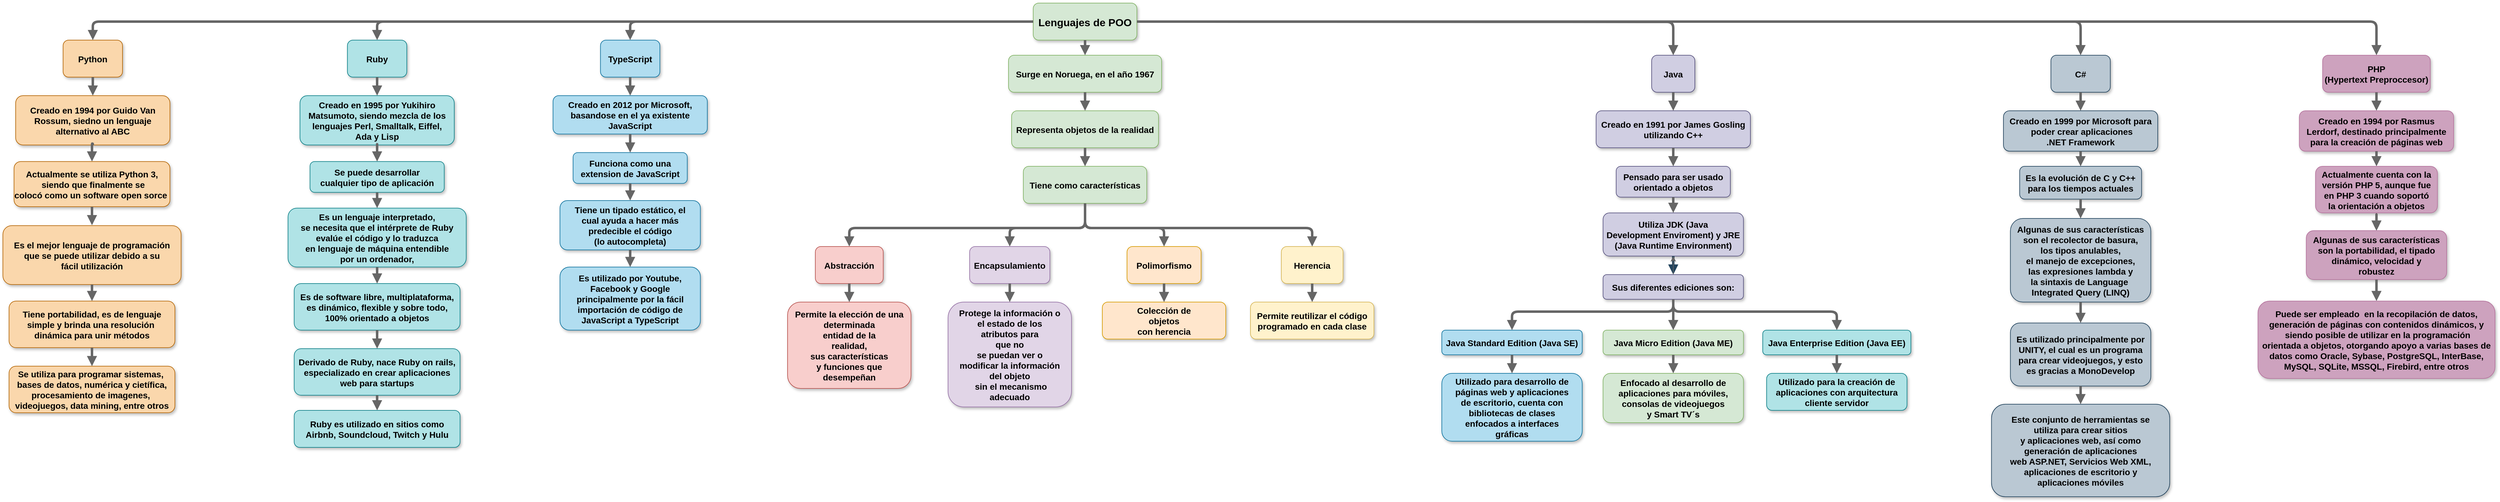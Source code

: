 <mxfile version="20.4.0" type="device"><diagram name="Page-1" id="97916047-d0de-89f5-080d-49f4d83e522f"><mxGraphModel dx="8289.5" dy="3356" grid="1" gridSize="10" guides="1" tooltips="1" connect="1" arrows="1" fold="1" page="1" pageScale="1.5" pageWidth="1169" pageHeight="827" background="none" math="0" shadow="0"><root><mxCell id="0"/><mxCell id="1" parent="0"/><mxCell id="2" value="Lenguajes de POO" style="rounded=1;shadow=1;fontStyle=1;fontSize=17;fontFamily=Helvetica;fillColor=#d5e8d4;strokeColor=#82b366;labelBorderColor=none;" parent="1" vertex="1"><mxGeometry x="1488" y="40" width="168" height="60" as="geometry"/></mxCell><mxCell id="3" value="Surge en Noruega, en el año 1967" style="rounded=1;fillColor=#d5e8d4;strokeColor=#82b366;shadow=1;fontStyle=1;fontSize=14;" parent="1" vertex="1"><mxGeometry x="1448" y="124.5" width="248" height="60" as="geometry"/></mxCell><mxCell id="4" value="Tiene como características" style="rounded=1;fillColor=#d5e8d4;strokeColor=#82b366;shadow=1;fontStyle=1;fontSize=14;" parent="1" vertex="1"><mxGeometry x="1472" y="304.5" width="200" height="60" as="geometry"/></mxCell><mxCell id="5" value="Representa objetos de la realidad" style="rounded=1;fillColor=#d5e8d4;strokeColor=#82b366;shadow=1;fontStyle=1;fontSize=14;" parent="1" vertex="1"><mxGeometry x="1453" y="214.5" width="238" height="60" as="geometry"/></mxCell><mxCell id="6" value="Abstracción" style="rounded=1;fillColor=#f8cecc;strokeColor=#b85450;shadow=1;fontStyle=1;fontSize=14;" parent="1" vertex="1"><mxGeometry x="1135" y="434.5" width="110" height="60" as="geometry"/></mxCell><mxCell id="29" value="" style="edgeStyle=elbowEdgeStyle;elbow=vertical;strokeWidth=4;endArrow=block;endFill=1;fontStyle=1;strokeColor=#666666;fillColor=#f5f5f5;" parent="1" source="2" target="3" edge="1"><mxGeometry x="822" width="100" height="100" as="geometry"><mxPoint x="822" y="100" as="sourcePoint"/><mxPoint x="922" as="targetPoint"/></mxGeometry></mxCell><mxCell id="30" value="" style="edgeStyle=elbowEdgeStyle;elbow=vertical;strokeWidth=4;endArrow=block;endFill=1;fontStyle=1;strokeColor=#666666;fillColor=#f5f5f5;" parent="1" source="3" target="5" edge="1"><mxGeometry x="822" width="100" height="100" as="geometry"><mxPoint x="822" y="100" as="sourcePoint"/><mxPoint x="922" as="targetPoint"/></mxGeometry></mxCell><mxCell id="Pl5fOEJLQjAXmgZv56uu-59" value="" style="edgeStyle=elbowEdgeStyle;elbow=vertical;strokeWidth=4;endArrow=block;endFill=1;fontStyle=1;strokeColor=#666666;entryX=0.5;entryY=0;entryDx=0;entryDy=0;exitX=0.5;exitY=1;exitDx=0;exitDy=0;fillColor=#f5f5f5;" parent="1" source="5" target="4" edge="1"><mxGeometry x="821.5" y="90" width="100" height="100" as="geometry"><mxPoint x="1572" y="264.5" as="sourcePoint"/><mxPoint x="1571.5" y="304.5" as="targetPoint"/></mxGeometry></mxCell><mxCell id="Pl5fOEJLQjAXmgZv56uu-60" value="" style="edgeStyle=elbowEdgeStyle;elbow=vertical;strokeWidth=4;endArrow=block;endFill=1;fontStyle=1;strokeColor=#666666;exitX=0.5;exitY=1;exitDx=0;exitDy=0;entryX=0.5;entryY=0;entryDx=0;entryDy=0;fillColor=#f5f5f5;" parent="1" source="4" target="6" edge="1"><mxGeometry x="770" y="290" width="100" height="100" as="geometry"><mxPoint x="1520" y="474.5" as="sourcePoint"/><mxPoint x="1190" y="404.5" as="targetPoint"/><Array as="points"><mxPoint x="1190" y="404.5"/></Array></mxGeometry></mxCell><mxCell id="Pl5fOEJLQjAXmgZv56uu-61" value="Encapsulamiento" style="rounded=1;fillColor=#e1d5e7;strokeColor=#9673a6;shadow=1;fontStyle=1;fontSize=14;" parent="1" vertex="1"><mxGeometry x="1385" y="434.5" width="130" height="60" as="geometry"/></mxCell><mxCell id="Pl5fOEJLQjAXmgZv56uu-62" value="Polimorfismo" style="rounded=1;fillColor=#ffe6cc;strokeColor=#d79b00;shadow=1;fontStyle=1;fontSize=14;" parent="1" vertex="1"><mxGeometry x="1640" y="434.5" width="120" height="60" as="geometry"/></mxCell><mxCell id="Pl5fOEJLQjAXmgZv56uu-63" value="Herencia" style="rounded=1;fillColor=#fff2cc;strokeColor=#d6b656;shadow=1;fontStyle=1;fontSize=14;" parent="1" vertex="1"><mxGeometry x="1890" y="434.5" width="100" height="60" as="geometry"/></mxCell><mxCell id="Pl5fOEJLQjAXmgZv56uu-64" value="" style="edgeStyle=elbowEdgeStyle;elbow=vertical;strokeWidth=4;endArrow=block;endFill=1;fontStyle=1;strokeColor=#666666;exitX=0.5;exitY=1;exitDx=0;exitDy=0;entryX=0.5;entryY=0;entryDx=0;entryDy=0;fillColor=#f5f5f5;" parent="1" source="4" target="Pl5fOEJLQjAXmgZv56uu-61" edge="1"><mxGeometry x="758" y="590" width="100" height="100" as="geometry"><mxPoint x="1560" y="664.5" as="sourcePoint"/><mxPoint x="1178" y="724.5" as="targetPoint"/><Array as="points"><mxPoint x="1560" y="404.5"/></Array></mxGeometry></mxCell><mxCell id="Pl5fOEJLQjAXmgZv56uu-65" value="" style="edgeStyle=elbowEdgeStyle;elbow=vertical;strokeWidth=4;endArrow=block;endFill=1;fontStyle=1;strokeColor=#666666;exitX=0.5;exitY=1;exitDx=0;exitDy=0;entryX=0.5;entryY=0;entryDx=0;entryDy=0;fillColor=#f5f5f5;" parent="1" source="4" target="Pl5fOEJLQjAXmgZv56uu-62" edge="1"><mxGeometry x="868" y="600" width="100" height="100" as="geometry"><mxPoint x="1670" y="674.5" as="sourcePoint"/><mxPoint x="1288" y="734.5" as="targetPoint"/><Array as="points"><mxPoint x="1640" y="404.5"/><mxPoint x="1630" y="394.5"/></Array></mxGeometry></mxCell><mxCell id="Pl5fOEJLQjAXmgZv56uu-66" value="" style="edgeStyle=elbowEdgeStyle;elbow=vertical;strokeWidth=4;endArrow=block;endFill=1;fontStyle=1;strokeColor=#666666;exitX=0.5;exitY=1;exitDx=0;exitDy=0;entryX=0.5;entryY=0;entryDx=0;entryDy=0;fillColor=#f5f5f5;" parent="1" source="4" target="Pl5fOEJLQjAXmgZv56uu-63" edge="1"><mxGeometry x="838" y="540" width="100" height="100" as="geometry"><mxPoint x="1640" y="614.5" as="sourcePoint"/><mxPoint x="1258" y="674.5" as="targetPoint"/><Array as="points"><mxPoint x="1640" y="404.5"/><mxPoint x="1680" y="394.5"/></Array></mxGeometry></mxCell><mxCell id="Pl5fOEJLQjAXmgZv56uu-67" value="" style="edgeStyle=elbowEdgeStyle;elbow=vertical;strokeWidth=4;endArrow=block;endFill=1;fontStyle=1;strokeColor=#666666;exitX=0.5;exitY=1;exitDx=0;exitDy=0;entryX=0.5;entryY=0;entryDx=0;entryDy=0;fillColor=#f5f5f5;" parent="1" source="6" target="Pl5fOEJLQjAXmgZv56uu-71" edge="1"><mxGeometry x="478" y="500" width="100" height="100" as="geometry"><mxPoint x="1280" y="574.5" as="sourcePoint"/><mxPoint x="1190" y="644.5" as="targetPoint"/><Array as="points"><mxPoint x="1200" y="514.5"/></Array></mxGeometry></mxCell><mxCell id="Pl5fOEJLQjAXmgZv56uu-68" value="" style="edgeStyle=elbowEdgeStyle;elbow=vertical;strokeWidth=4;endArrow=block;endFill=1;fontStyle=1;strokeColor=#666666;exitX=0.5;exitY=1;exitDx=0;exitDy=0;entryX=0.5;entryY=0;entryDx=0;entryDy=0;fillColor=#f5f5f5;" parent="1" source="Pl5fOEJLQjAXmgZv56uu-61" target="Pl5fOEJLQjAXmgZv56uu-72" edge="1"><mxGeometry x="648" y="600" width="100" height="100" as="geometry"><mxPoint x="1360" y="594.5" as="sourcePoint"/><mxPoint x="1360" y="744.5" as="targetPoint"/><Array as="points"><mxPoint x="1450" y="514.5"/></Array></mxGeometry></mxCell><mxCell id="Pl5fOEJLQjAXmgZv56uu-71" value="Permite la elección de una &#10;determinada &#10;entidad de la &#10;realidad, &#10;sus características &#10;y funciones que &#10;desempeñan" style="rounded=1;fillColor=#f8cecc;strokeColor=#b85450;shadow=1;fontStyle=1;fontSize=14;" parent="1" vertex="1"><mxGeometry x="1090" y="524.5" width="200" height="140" as="geometry"/></mxCell><mxCell id="Pl5fOEJLQjAXmgZv56uu-72" value="Protege la información o &#10;el estado de los &#10;atributos para &#10;que no &#10;se puedan ver o &#10;modificar la información &#10;del objeto &#10; sin el mecanismo &#10;adecuado" style="rounded=1;fillColor=#e1d5e7;strokeColor=#9673a6;shadow=1;fontStyle=1;fontSize=14;align=center;labelPosition=center;verticalLabelPosition=middle;verticalAlign=middle;" parent="1" vertex="1"><mxGeometry x="1350" y="524.5" width="200" height="170" as="geometry"/></mxCell><mxCell id="Pl5fOEJLQjAXmgZv56uu-73" value="" style="edgeStyle=elbowEdgeStyle;elbow=vertical;strokeWidth=4;endArrow=block;endFill=1;fontStyle=1;strokeColor=#666666;exitX=0.5;exitY=1;exitDx=0;exitDy=0;entryX=0.5;entryY=0;entryDx=0;entryDy=0;fillColor=#f5f5f5;" parent="1" source="Pl5fOEJLQjAXmgZv56uu-62" target="Pl5fOEJLQjAXmgZv56uu-74" edge="1"><mxGeometry x="898" y="620" width="100" height="100" as="geometry"><mxPoint x="1700" y="514.5" as="sourcePoint"/><mxPoint x="1610" y="764.5" as="targetPoint"/><Array as="points"/></mxGeometry></mxCell><mxCell id="Pl5fOEJLQjAXmgZv56uu-74" value="Colección de &#10;objetos &#10;con herencia" style="rounded=1;fillColor=#ffe6cc;strokeColor=#d79b00;shadow=1;fontStyle=1;fontSize=14;" parent="1" vertex="1"><mxGeometry x="1600" y="524.5" width="200" height="60" as="geometry"/></mxCell><mxCell id="Pl5fOEJLQjAXmgZv56uu-76" value="" style="edgeStyle=elbowEdgeStyle;elbow=vertical;strokeWidth=4;endArrow=block;endFill=1;fontStyle=1;strokeColor=#666666;exitX=0.5;exitY=1;exitDx=0;exitDy=0;entryX=0.5;entryY=0;entryDx=0;entryDy=0;fillColor=#f5f5f5;" parent="1" source="Pl5fOEJLQjAXmgZv56uu-63" target="Pl5fOEJLQjAXmgZv56uu-77" edge="1"><mxGeometry x="1158" y="690" width="100" height="100" as="geometry"><mxPoint x="1960" y="564.5" as="sourcePoint"/><mxPoint x="1870" y="834.5" as="targetPoint"/><Array as="points"/></mxGeometry></mxCell><mxCell id="Pl5fOEJLQjAXmgZv56uu-77" value="Permite reutilizar el código &#10;programado en cada clase" style="rounded=1;fillColor=#fff2cc;strokeColor=#d6b656;shadow=1;fontStyle=1;fontSize=14;" parent="1" vertex="1"><mxGeometry x="1840" y="524.5" width="200" height="60" as="geometry"/></mxCell><mxCell id="Pl5fOEJLQjAXmgZv56uu-79" value="" style="edgeStyle=elbowEdgeStyle;elbow=vertical;strokeWidth=4;endArrow=block;endFill=1;fontStyle=1;strokeColor=#666666;exitX=1;exitY=0.5;exitDx=0;exitDy=0;entryX=0.5;entryY=0;entryDx=0;entryDy=0;fillColor=#f5f5f5;" parent="1" source="2" target="Pl5fOEJLQjAXmgZv56uu-80" edge="1"><mxGeometry x="1026" y="260" width="100" height="100" as="geometry"><mxPoint x="1760" y="84.5" as="sourcePoint"/><mxPoint x="2240" y="154.5" as="targetPoint"/><Array as="points"><mxPoint x="1910" y="70.5"/><mxPoint x="1868" y="114.5"/></Array></mxGeometry></mxCell><mxCell id="Pl5fOEJLQjAXmgZv56uu-80" value="Java" style="rounded=1;fillColor=#d0cee2;strokeColor=#56517e;shadow=1;fontStyle=1;fontSize=14;" parent="1" vertex="1"><mxGeometry x="2490" y="124.5" width="70" height="60" as="geometry"/></mxCell><mxCell id="Pl5fOEJLQjAXmgZv56uu-81" value="" style="edgeStyle=elbowEdgeStyle;elbow=vertical;strokeWidth=4;endArrow=block;endFill=1;fontStyle=1;strokeColor=#666666;exitX=0.5;exitY=1;exitDx=0;exitDy=0;entryX=0.5;entryY=0;entryDx=0;entryDy=0;fillColor=#f5f5f5;" parent="1" source="Pl5fOEJLQjAXmgZv56uu-80" target="Pl5fOEJLQjAXmgZv56uu-83" edge="1"><mxGeometry x="1469" y="512.25" width="100" height="100" as="geometry"><mxPoint x="2115" y="322.25" as="sourcePoint"/><mxPoint x="2575" y="374.5" as="targetPoint"/><Array as="points"><mxPoint x="2515" y="204.5"/></Array></mxGeometry></mxCell><mxCell id="Pl5fOEJLQjAXmgZv56uu-83" value="Creado en 1991 por James Gosling &#10;utilizando C++" style="rounded=1;fillColor=#d0cee2;strokeColor=#56517e;shadow=1;fontStyle=1;fontSize=14;" parent="1" vertex="1"><mxGeometry x="2400" y="214.5" width="250" height="60" as="geometry"/></mxCell><mxCell id="Pl5fOEJLQjAXmgZv56uu-84" value="" style="edgeStyle=elbowEdgeStyle;elbow=vertical;strokeWidth=4;endArrow=block;endFill=1;fontStyle=1;strokeColor=#666666;exitX=0.5;exitY=1;exitDx=0;exitDy=0;entryX=0.5;entryY=0;entryDx=0;entryDy=0;fillColor=#f5f5f5;" parent="1" source="Pl5fOEJLQjAXmgZv56uu-83" target="Pl5fOEJLQjAXmgZv56uu-85" edge="1"><mxGeometry x="1469" y="627.25" width="100" height="100" as="geometry"><mxPoint x="2340" y="270" as="sourcePoint"/><mxPoint x="2280" y="320" as="targetPoint"/><Array as="points"><mxPoint x="2610" y="290"/></Array></mxGeometry></mxCell><mxCell id="Pl5fOEJLQjAXmgZv56uu-85" value="Pensado para ser usado &#10;orientado a objetos" style="rounded=1;fillColor=#d0cee2;strokeColor=#56517e;shadow=1;fontStyle=1;fontSize=14;" parent="1" vertex="1"><mxGeometry x="2432.5" y="304.5" width="185" height="50" as="geometry"/></mxCell><mxCell id="shBKw-3WcRPPkET-qgZl-30" value="" style="edgeStyle=elbowEdgeStyle;elbow=vertical;strokeWidth=4;endArrow=block;endFill=1;fontStyle=1;strokeColor=#666666;exitX=0.5;exitY=1;exitDx=0;exitDy=0;entryX=0.5;entryY=0;entryDx=0;entryDy=0;fillColor=#f5f5f5;" edge="1" parent="1" target="shBKw-3WcRPPkET-qgZl-31" source="Pl5fOEJLQjAXmgZv56uu-85"><mxGeometry x="1469" y="732.75" width="100" height="100" as="geometry"><mxPoint x="2525" y="380" as="sourcePoint"/><mxPoint x="2575" y="595" as="targetPoint"/><Array as="points"><mxPoint x="2550" y="370"/></Array></mxGeometry></mxCell><mxCell id="shBKw-3WcRPPkET-qgZl-31" value="Utiliza JDK (Java &#10;Development Enviroment) y JRE &#10;(Java Runtime Environment)" style="rounded=1;fillColor=#d0cee2;strokeColor=#56517e;shadow=1;fontStyle=1;fontSize=14;" vertex="1" parent="1"><mxGeometry x="2411.25" y="380" width="227.5" height="70" as="geometry"/></mxCell><mxCell id="shBKw-3WcRPPkET-qgZl-34" value="" style="edgeStyle=elbowEdgeStyle;elbow=vertical;strokeWidth=4;endArrow=block;endFill=1;fontStyle=1;strokeColor=#23445D;exitX=0.5;exitY=1;exitDx=0;exitDy=0;entryX=0.5;entryY=0;entryDx=0;entryDy=0;" edge="1" parent="1" target="shBKw-3WcRPPkET-qgZl-35" source="shBKw-3WcRPPkET-qgZl-31"><mxGeometry x="1469" y="838.25" width="100" height="100" as="geometry"><mxPoint x="2525" y="460" as="sourcePoint"/><mxPoint x="2575" y="700.5" as="targetPoint"/><Array as="points"><mxPoint x="2530" y="470"/><mxPoint x="2550" y="475.5"/></Array></mxGeometry></mxCell><mxCell id="shBKw-3WcRPPkET-qgZl-153" value="" style="edgeStyle=orthogonalEdgeStyle;rounded=0;orthogonalLoop=1;jettySize=auto;html=1;fontFamily=Comic Sans MS;fontSize=17;fontColor=#FFFFFF;fillColor=#f5f5f5;strokeColor=#666666;" edge="1" parent="1" source="shBKw-3WcRPPkET-qgZl-35" target="shBKw-3WcRPPkET-qgZl-31"><mxGeometry relative="1" as="geometry"/></mxCell><mxCell id="shBKw-3WcRPPkET-qgZl-35" value="Sus diferentes ediciones son:" style="rounded=1;fillColor=#d0cee2;strokeColor=#56517e;shadow=1;fontStyle=1;fontSize=14;" vertex="1" parent="1"><mxGeometry x="2411.25" y="480" width="227.5" height="40" as="geometry"/></mxCell><mxCell id="shBKw-3WcRPPkET-qgZl-36" value="" style="edgeStyle=elbowEdgeStyle;elbow=vertical;strokeWidth=4;endArrow=block;endFill=1;fontStyle=1;strokeColor=#666666;exitX=0.5;exitY=1;exitDx=0;exitDy=0;entryX=0.5;entryY=0;entryDx=0;entryDy=0;fillColor=#f5f5f5;" edge="1" parent="1" target="shBKw-3WcRPPkET-qgZl-37" source="shBKw-3WcRPPkET-qgZl-35"><mxGeometry x="1157.75" y="947.75" width="100" height="100" as="geometry"><mxPoint x="2213.75" y="559.5" as="sourcePoint"/><mxPoint x="2263.75" y="810" as="targetPoint"/><Array as="points"><mxPoint x="2400" y="540"/><mxPoint x="2238.75" y="585"/></Array></mxGeometry></mxCell><mxCell id="shBKw-3WcRPPkET-qgZl-37" value="Java Standard Edition (Java SE)" style="rounded=1;fillColor=#b1ddf0;strokeColor=#10739e;shadow=1;fontStyle=1;fontSize=14;" vertex="1" parent="1"><mxGeometry x="2150" y="570" width="227.5" height="40" as="geometry"/></mxCell><mxCell id="shBKw-3WcRPPkET-qgZl-38" value="" style="edgeStyle=elbowEdgeStyle;elbow=vertical;strokeWidth=4;endArrow=block;endFill=1;fontStyle=1;strokeColor=#666666;exitX=0.5;exitY=1;exitDx=0;exitDy=0;entryX=0.5;entryY=0;entryDx=0;entryDy=0;fillColor=#f5f5f5;" edge="1" parent="1" target="shBKw-3WcRPPkET-qgZl-39" source="shBKw-3WcRPPkET-qgZl-35"><mxGeometry x="1489" y="858.25" width="100" height="100" as="geometry"><mxPoint x="2545" y="470" as="sourcePoint"/><mxPoint x="2595" y="720.5" as="targetPoint"/><Array as="points"><mxPoint x="2525" y="550"/><mxPoint x="2570" y="495.5"/></Array></mxGeometry></mxCell><mxCell id="shBKw-3WcRPPkET-qgZl-39" value="Java Micro Edition (Java ME)" style="rounded=1;fillColor=#d5e8d4;strokeColor=#82b366;shadow=1;fontStyle=1;fontSize=14;fillStyle=auto;" vertex="1" parent="1"><mxGeometry x="2411.25" y="570" width="227.5" height="40" as="geometry"/></mxCell><mxCell id="shBKw-3WcRPPkET-qgZl-42" value="" style="edgeStyle=elbowEdgeStyle;elbow=vertical;strokeWidth=4;endArrow=block;endFill=1;fontStyle=1;strokeColor=#666666;exitX=0.5;exitY=1;exitDx=0;exitDy=0;entryX=0.5;entryY=0;entryDx=0;entryDy=0;fillColor=#f5f5f5;" edge="1" parent="1" target="shBKw-3WcRPPkET-qgZl-43" source="shBKw-3WcRPPkET-qgZl-35"><mxGeometry x="1727.75" y="928.25" width="100" height="100" as="geometry"><mxPoint x="2783.75" y="540" as="sourcePoint"/><mxPoint x="2833.75" y="790.5" as="targetPoint"/><Array as="points"><mxPoint x="2650" y="540"/></Array></mxGeometry></mxCell><mxCell id="shBKw-3WcRPPkET-qgZl-43" value="Java Enterprise Edition (Java EE)" style="rounded=1;fillColor=#b0e3e6;strokeColor=#0e8088;shadow=1;fontStyle=1;fontSize=14;" vertex="1" parent="1"><mxGeometry x="2670" y="570" width="240" height="40" as="geometry"/></mxCell><mxCell id="shBKw-3WcRPPkET-qgZl-46" value="" style="edgeStyle=elbowEdgeStyle;elbow=vertical;strokeWidth=4;endArrow=block;endFill=1;fontStyle=1;strokeColor=#666666;exitX=0.5;exitY=1;exitDx=0;exitDy=0;entryX=0.5;entryY=0;entryDx=0;entryDy=0;fillColor=#f5f5f5;" edge="1" parent="1" source="shBKw-3WcRPPkET-qgZl-37" target="shBKw-3WcRPPkET-qgZl-49"><mxGeometry x="1244" y="968.25" width="100" height="100" as="geometry"><mxPoint x="2280" y="630" as="sourcePoint"/><mxPoint x="2264" y="700" as="targetPoint"/><Array as="points"><mxPoint x="2270" y="620"/></Array></mxGeometry></mxCell><mxCell id="shBKw-3WcRPPkET-qgZl-47" value="" style="edgeStyle=elbowEdgeStyle;elbow=vertical;strokeWidth=4;endArrow=block;endFill=1;fontStyle=1;strokeColor=#666666;entryX=0.5;entryY=0;entryDx=0;entryDy=0;exitX=0.5;exitY=1;exitDx=0;exitDy=0;fillColor=#f5f5f5;" edge="1" parent="1" source="shBKw-3WcRPPkET-qgZl-39" target="shBKw-3WcRPPkET-qgZl-50"><mxGeometry x="1504.92" y="988.25" width="100" height="100" as="geometry"><mxPoint x="2532" y="610" as="sourcePoint"/><mxPoint x="2532" y="680" as="targetPoint"/><Array as="points"/></mxGeometry></mxCell><mxCell id="shBKw-3WcRPPkET-qgZl-48" value="" style="edgeStyle=elbowEdgeStyle;elbow=vertical;strokeWidth=4;endArrow=block;endFill=1;fontStyle=1;strokeColor=#666666;exitX=0.5;exitY=1;exitDx=0;exitDy=0;entryX=0.5;entryY=0;entryDx=0;entryDy=0;fillColor=#f5f5f5;" edge="1" parent="1" source="shBKw-3WcRPPkET-qgZl-43" target="shBKw-3WcRPPkET-qgZl-51"><mxGeometry x="1810.25" y="998.25" width="100" height="100" as="geometry"><mxPoint x="2830" y="640" as="sourcePoint"/><mxPoint x="2790" y="670" as="targetPoint"/><Array as="points"><mxPoint x="2790" y="620"/></Array></mxGeometry></mxCell><mxCell id="shBKw-3WcRPPkET-qgZl-49" value="Utilizado para desarrollo de&#10;páginas web y aplicaciones&#10;de escritorio, cuenta con&#10;bibliotecas de clases&#10;enfocados a interfaces&#10;gráficas" style="rounded=1;fillColor=#b1ddf0;strokeColor=#10739e;shadow=1;fontStyle=1;fontSize=14;" vertex="1" parent="1"><mxGeometry x="2150" y="640" width="227.5" height="110" as="geometry"/></mxCell><mxCell id="shBKw-3WcRPPkET-qgZl-50" value="Enfocado al desarrollo de&#10;aplicaciones para móviles,&#10;consolas de videojuegos&#10;y Smart TV´s" style="rounded=1;fillColor=#d5e8d4;strokeColor=#82b366;shadow=1;fontStyle=1;fontSize=14;" vertex="1" parent="1"><mxGeometry x="2411.25" y="640" width="227.5" height="80" as="geometry"/></mxCell><mxCell id="shBKw-3WcRPPkET-qgZl-51" value="Utilizado para la creación de&#10;aplicaciones con arquitectura&#10;cliente servidor" style="rounded=1;fillColor=#b0e3e6;strokeColor=#0e8088;shadow=1;fontStyle=1;fontSize=14;" vertex="1" parent="1"><mxGeometry x="2676.25" y="640" width="227.5" height="60" as="geometry"/></mxCell><mxCell id="shBKw-3WcRPPkET-qgZl-73" value="TypeScript" style="rounded=1;fillColor=#b1ddf0;strokeColor=#10739e;shadow=1;fontStyle=1;fontSize=14;" vertex="1" parent="1"><mxGeometry x="786.88" y="100" width="96.25" height="60" as="geometry"/></mxCell><mxCell id="shBKw-3WcRPPkET-qgZl-74" value="" style="edgeStyle=elbowEdgeStyle;elbow=vertical;strokeWidth=4;endArrow=block;endFill=1;fontStyle=1;strokeColor=#666666;exitX=0.5;exitY=1;exitDx=0;exitDy=0;entryX=0.5;entryY=0;entryDx=0;entryDy=0;fillColor=#f5f5f5;" edge="1" parent="1" source="shBKw-3WcRPPkET-qgZl-73" target="shBKw-3WcRPPkET-qgZl-75"><mxGeometry x="-221" y="490" width="100" height="100" as="geometry"><mxPoint x="425" y="300" as="sourcePoint"/><mxPoint x="885" y="352.25" as="targetPoint"/><Array as="points"><mxPoint x="825" y="182.25"/></Array></mxGeometry></mxCell><mxCell id="shBKw-3WcRPPkET-qgZl-75" value="Creado en 2012 por Microsoft,&#10;basandose en el ya existente&#10;JavaScript" style="rounded=1;fillColor=#b1ddf0;strokeColor=#10739e;shadow=1;fontStyle=1;fontSize=14;" vertex="1" parent="1"><mxGeometry x="710" y="190" width="250" height="62.25" as="geometry"/></mxCell><mxCell id="shBKw-3WcRPPkET-qgZl-76" value="" style="edgeStyle=elbowEdgeStyle;elbow=vertical;strokeWidth=4;endArrow=block;endFill=1;fontStyle=1;strokeColor=#666666;exitX=0.5;exitY=1;exitDx=0;exitDy=0;entryX=0.5;entryY=0;entryDx=0;entryDy=0;fillColor=#f5f5f5;" edge="1" parent="1" source="shBKw-3WcRPPkET-qgZl-75" target="shBKw-3WcRPPkET-qgZl-77"><mxGeometry x="-221" y="605" width="100" height="100" as="geometry"><mxPoint x="650" y="247.75" as="sourcePoint"/><mxPoint x="590" y="297.75" as="targetPoint"/><Array as="points"><mxPoint x="920" y="267.75"/></Array></mxGeometry></mxCell><mxCell id="shBKw-3WcRPPkET-qgZl-77" value="Funciona como una&#10;extension de JavaScript" style="rounded=1;fillColor=#b1ddf0;strokeColor=#10739e;shadow=1;fontStyle=1;fontSize=14;" vertex="1" parent="1"><mxGeometry x="742.5" y="282.25" width="185" height="50" as="geometry"/></mxCell><mxCell id="shBKw-3WcRPPkET-qgZl-78" value="" style="edgeStyle=elbowEdgeStyle;elbow=vertical;strokeWidth=4;endArrow=block;endFill=1;fontStyle=1;strokeColor=#666666;exitX=0.5;exitY=1;exitDx=0;exitDy=0;entryX=0.5;entryY=0;entryDx=0;entryDy=0;fillColor=#f5f5f5;" edge="1" parent="1" source="shBKw-3WcRPPkET-qgZl-77" target="shBKw-3WcRPPkET-qgZl-79"><mxGeometry x="-221" y="710.5" width="100" height="100" as="geometry"><mxPoint x="835" y="357.75" as="sourcePoint"/><mxPoint x="885" y="572.75" as="targetPoint"/><Array as="points"><mxPoint x="860" y="347.75"/></Array></mxGeometry></mxCell><mxCell id="shBKw-3WcRPPkET-qgZl-79" value="Tiene un tipado estático, el&#10;cual ayuda a hacer más&#10;predecible el código&#10;(lo autocompleta)" style="rounded=1;fillColor=#b1ddf0;strokeColor=#10739e;shadow=1;fontStyle=1;fontSize=14;" vertex="1" parent="1"><mxGeometry x="721.25" y="360" width="227.5" height="80" as="geometry"/></mxCell><mxCell id="shBKw-3WcRPPkET-qgZl-80" value="" style="edgeStyle=elbowEdgeStyle;elbow=vertical;strokeWidth=4;endArrow=block;endFill=1;fontStyle=1;strokeColor=#666666;exitX=0.5;exitY=1;exitDx=0;exitDy=0;entryX=0.5;entryY=0;entryDx=0;entryDy=0;fillColor=#f5f5f5;" edge="1" parent="1" source="shBKw-3WcRPPkET-qgZl-79" target="shBKw-3WcRPPkET-qgZl-81"><mxGeometry x="-221" y="816" width="100" height="100" as="geometry"><mxPoint x="835" y="437.75" as="sourcePoint"/><mxPoint x="885" y="678.25" as="targetPoint"/><Array as="points"><mxPoint x="840" y="447.75"/><mxPoint x="860" y="453.25"/></Array></mxGeometry></mxCell><mxCell id="shBKw-3WcRPPkET-qgZl-81" value="Es utilizado por Youtube,&#10;Facebook y Google&#10;principalmente por la fácil&#10;importación de código de&#10;JavaScript a TypeScript" style="rounded=1;fillColor=#b1ddf0;strokeColor=#10739e;shadow=1;fontStyle=1;fontSize=14;" vertex="1" parent="1"><mxGeometry x="721.25" y="467.75" width="227.5" height="102.25" as="geometry"/></mxCell><mxCell id="shBKw-3WcRPPkET-qgZl-94" value="" style="edgeStyle=elbowEdgeStyle;elbow=vertical;strokeWidth=4;endArrow=block;endFill=1;fontStyle=1;strokeColor=#666666;exitX=0;exitY=0.5;exitDx=0;exitDy=0;fillColor=#f5f5f5;" edge="1" parent="1" source="2" target="shBKw-3WcRPPkET-qgZl-73"><mxGeometry x="-401" y="500" width="100" height="100" as="geometry"><mxPoint x="655.005" y="170" as="sourcePoint"/><mxPoint x="655" y="202.25" as="targetPoint"/><Array as="points"><mxPoint x="1090" y="70"/></Array></mxGeometry></mxCell><mxCell id="shBKw-3WcRPPkET-qgZl-95" value="C#" style="rounded=1;fillColor=#bac8d3;strokeColor=#23445d;shadow=1;fontStyle=1;fontSize=14;" vertex="1" parent="1"><mxGeometry x="3136.88" y="124.5" width="96.25" height="60" as="geometry"/></mxCell><mxCell id="shBKw-3WcRPPkET-qgZl-96" value="" style="edgeStyle=elbowEdgeStyle;elbow=vertical;strokeWidth=4;endArrow=block;endFill=1;fontStyle=1;strokeColor=#666666;exitX=0.5;exitY=1;exitDx=0;exitDy=0;entryX=0.5;entryY=0;entryDx=0;entryDy=0;fillColor=#f5f5f5;" edge="1" parent="1" source="shBKw-3WcRPPkET-qgZl-95" target="shBKw-3WcRPPkET-qgZl-97"><mxGeometry x="2129" y="514.5" width="100" height="100" as="geometry"><mxPoint x="2775" y="324.5" as="sourcePoint"/><mxPoint x="3235" y="376.75" as="targetPoint"/><Array as="points"><mxPoint x="3175" y="206.75"/></Array></mxGeometry></mxCell><mxCell id="shBKw-3WcRPPkET-qgZl-97" value="Creado en 1999 por Microsoft para&#10; poder crear aplicaciones &#10;.NET Framework" style="rounded=1;fillColor=#bac8d3;strokeColor=#23445d;shadow=1;fontStyle=1;fontSize=14;" vertex="1" parent="1"><mxGeometry x="3060" y="214.5" width="250" height="65.5" as="geometry"/></mxCell><mxCell id="shBKw-3WcRPPkET-qgZl-98" value="" style="edgeStyle=elbowEdgeStyle;elbow=vertical;strokeWidth=4;endArrow=block;endFill=1;fontStyle=1;strokeColor=#666666;exitX=0.5;exitY=1;exitDx=0;exitDy=0;entryX=0.5;entryY=0;entryDx=0;entryDy=0;fillColor=#f5f5f5;" edge="1" parent="1" source="shBKw-3WcRPPkET-qgZl-97" target="shBKw-3WcRPPkET-qgZl-99"><mxGeometry x="2129" y="629.5" width="100" height="100" as="geometry"><mxPoint x="3000" y="272.25" as="sourcePoint"/><mxPoint x="2940" y="322.25" as="targetPoint"/><Array as="points"><mxPoint x="3270" y="292.25"/></Array></mxGeometry></mxCell><mxCell id="shBKw-3WcRPPkET-qgZl-99" value="Es la evolución de C y C++&#10;para los tiempos actuales" style="rounded=1;fillColor=#bac8d3;strokeColor=#23445d;shadow=1;fontStyle=1;fontSize=14;" vertex="1" parent="1"><mxGeometry x="3086.26" y="304.5" width="197.5" height="53.25" as="geometry"/></mxCell><mxCell id="shBKw-3WcRPPkET-qgZl-100" value="" style="edgeStyle=elbowEdgeStyle;elbow=vertical;strokeWidth=4;endArrow=block;endFill=1;fontStyle=1;strokeColor=#666666;exitX=0.5;exitY=1;exitDx=0;exitDy=0;entryX=0.5;entryY=0;entryDx=0;entryDy=0;fillColor=#f5f5f5;" edge="1" parent="1" source="shBKw-3WcRPPkET-qgZl-99" target="shBKw-3WcRPPkET-qgZl-101"><mxGeometry x="2129" y="735" width="100" height="100" as="geometry"><mxPoint x="3185" y="382.25" as="sourcePoint"/><mxPoint x="3235" y="597.25" as="targetPoint"/><Array as="points"><mxPoint x="3210" y="372.25"/></Array></mxGeometry></mxCell><mxCell id="shBKw-3WcRPPkET-qgZl-101" value="Algunas de sus características&#10;son el recolector de basura,&#10;los tipos anulables,&#10;el manejo de excepciones,&#10;las expresiones lambda y&#10;la sintaxis de Language &#10;Integrated Query (LINQ)" style="rounded=1;fillColor=#bac8d3;strokeColor=#23445d;shadow=1;fontStyle=1;fontSize=14;" vertex="1" parent="1"><mxGeometry x="3071.25" y="389" width="227.5" height="135.5" as="geometry"/></mxCell><mxCell id="shBKw-3WcRPPkET-qgZl-102" value="" style="edgeStyle=elbowEdgeStyle;elbow=vertical;strokeWidth=4;endArrow=block;endFill=1;fontStyle=1;strokeColor=#666666;exitX=0.5;exitY=1;exitDx=0;exitDy=0;entryX=0.5;entryY=0;entryDx=0;entryDy=0;fillColor=#f5f5f5;" edge="1" parent="1" source="shBKw-3WcRPPkET-qgZl-101" target="shBKw-3WcRPPkET-qgZl-103"><mxGeometry x="2129" y="840.5" width="100" height="100" as="geometry"><mxPoint x="3185" y="462.25" as="sourcePoint"/><mxPoint x="3235" y="702.75" as="targetPoint"/><Array as="points"/></mxGeometry></mxCell><mxCell id="shBKw-3WcRPPkET-qgZl-103" value="Es utilizado principalmente por&#10;UNITY, el cual es un programa&#10;para crear videojuegos, y esto&#10;es gracias a MonoDevelop" style="rounded=1;fillColor=#bac8d3;strokeColor=#23445d;shadow=1;fontStyle=1;fontSize=14;" vertex="1" parent="1"><mxGeometry x="3071.25" y="558.37" width="227.5" height="102.25" as="geometry"/></mxCell><mxCell id="shBKw-3WcRPPkET-qgZl-104" value="" style="edgeStyle=elbowEdgeStyle;elbow=vertical;strokeWidth=4;endArrow=block;endFill=1;fontStyle=1;strokeColor=#666666;exitX=1;exitY=0.5;exitDx=0;exitDy=0;entryX=0.5;entryY=0;entryDx=0;entryDy=0;fillColor=#f5f5f5;" edge="1" parent="1" source="2" target="shBKw-3WcRPPkET-qgZl-95"><mxGeometry x="1036" y="270" width="100" height="100" as="geometry"><mxPoint x="1666" y="80" as="sourcePoint"/><mxPoint x="2535" y="134.5" as="targetPoint"/><Array as="points"><mxPoint x="2420" y="70"/><mxPoint x="1878" y="124.5"/></Array></mxGeometry></mxCell><mxCell id="shBKw-3WcRPPkET-qgZl-109" value="" style="edgeStyle=elbowEdgeStyle;elbow=vertical;strokeWidth=4;endArrow=block;endFill=1;fontStyle=1;strokeColor=#666666;exitX=0.5;exitY=1;exitDx=0;exitDy=0;entryX=0.5;entryY=0;entryDx=0;entryDy=0;fillColor=#f5f5f5;" edge="1" parent="1" target="shBKw-3WcRPPkET-qgZl-110" source="shBKw-3WcRPPkET-qgZl-103"><mxGeometry x="2129" y="1016" width="100" height="100" as="geometry"><mxPoint x="3185" y="700" as="sourcePoint"/><mxPoint x="3235" y="878.25" as="targetPoint"/><Array as="points"/></mxGeometry></mxCell><mxCell id="shBKw-3WcRPPkET-qgZl-110" value="&#10;Este conjunto de herramientas se &#10;utiliza para crear sitios &#10;y aplicaciones web, así como &#10;generación de aplicaciones &#10;web ASP.NET, Servicios Web XML, &#10;aplicaciones de escritorio y &#10;aplicaciones móviles&#10;" style="rounded=1;fillColor=#bac8d3;strokeColor=#23445d;shadow=1;fontStyle=1;fontSize=14;" vertex="1" parent="1"><mxGeometry x="3040.64" y="690" width="288.75" height="150" as="geometry"/></mxCell><mxCell id="shBKw-3WcRPPkET-qgZl-111" value="Ruby" style="rounded=1;fillColor=#b0e3e6;strokeColor=#0e8088;shadow=1;fontStyle=1;fontSize=14;" vertex="1" parent="1"><mxGeometry x="376.88" y="100" width="96.25" height="60" as="geometry"/></mxCell><mxCell id="shBKw-3WcRPPkET-qgZl-112" value="" style="edgeStyle=elbowEdgeStyle;elbow=vertical;strokeWidth=4;endArrow=block;endFill=1;fontStyle=1;strokeColor=#666666;exitX=0.5;exitY=1;exitDx=0;exitDy=0;entryX=0.5;entryY=0;entryDx=0;entryDy=0;fillColor=#f5f5f5;" edge="1" parent="1" source="shBKw-3WcRPPkET-qgZl-111" target="shBKw-3WcRPPkET-qgZl-113"><mxGeometry x="-631" y="490" width="100" height="100" as="geometry"><mxPoint x="15" y="300" as="sourcePoint"/><mxPoint x="475" y="352.25" as="targetPoint"/><Array as="points"><mxPoint x="415" y="182.25"/></Array></mxGeometry></mxCell><mxCell id="shBKw-3WcRPPkET-qgZl-113" value="Creado en 1995 por Yukihiro&#10;Matsumoto, siendo mezcla de los&#10;lenguajes Perl, Smalltalk, Eiffel,&#10;Ada y Lisp" style="rounded=1;fillColor=#b0e3e6;strokeColor=#0e8088;shadow=1;fontStyle=1;fontSize=14;" vertex="1" parent="1"><mxGeometry x="300" y="190" width="250" height="80" as="geometry"/></mxCell><mxCell id="shBKw-3WcRPPkET-qgZl-114" value="" style="edgeStyle=elbowEdgeStyle;elbow=vertical;strokeWidth=4;endArrow=block;endFill=1;fontStyle=1;strokeColor=#666666;exitX=0.5;exitY=1;exitDx=0;exitDy=0;entryX=0.5;entryY=0;entryDx=0;entryDy=0;fillColor=#f5f5f5;" edge="1" parent="1" source="shBKw-3WcRPPkET-qgZl-113" target="shBKw-3WcRPPkET-qgZl-115"><mxGeometry x="-631" y="605" width="100" height="100" as="geometry"><mxPoint x="240" y="247.75" as="sourcePoint"/><mxPoint x="180" y="297.75" as="targetPoint"/><Array as="points"><mxPoint x="510" y="267.75"/></Array></mxGeometry></mxCell><mxCell id="shBKw-3WcRPPkET-qgZl-115" value="Se puede desarrollar&#10;cualquier tipo de aplicación" style="rounded=1;fillColor=#b0e3e6;strokeColor=#0e8088;shadow=1;fontStyle=1;fontSize=14;" vertex="1" parent="1"><mxGeometry x="316.26" y="296.75" width="217.5" height="50" as="geometry"/></mxCell><mxCell id="shBKw-3WcRPPkET-qgZl-116" value="" style="edgeStyle=elbowEdgeStyle;elbow=vertical;strokeWidth=4;endArrow=block;endFill=1;fontStyle=1;strokeColor=#666666;exitX=0.5;exitY=1;exitDx=0;exitDy=0;entryX=0.5;entryY=0;entryDx=0;entryDy=0;fillColor=#f5f5f5;" edge="1" parent="1" source="shBKw-3WcRPPkET-qgZl-115" target="shBKw-3WcRPPkET-qgZl-117"><mxGeometry x="-631" y="725" width="100" height="100" as="geometry"><mxPoint x="425" y="372.25" as="sourcePoint"/><mxPoint x="475" y="587.25" as="targetPoint"/><Array as="points"><mxPoint x="450" y="362.25"/></Array></mxGeometry></mxCell><mxCell id="shBKw-3WcRPPkET-qgZl-117" value="Es un lenguaje interpretado,&#10;se necesita que el intérprete de Ruby &#10;evalúe el código y lo traduzca&#10;en lenguaje de máquina entendible &#10;por un ordenador," style="rounded=1;fillColor=#b0e3e6;strokeColor=#0e8088;shadow=1;fontStyle=1;fontSize=14;" vertex="1" parent="1"><mxGeometry x="280.64" y="372.25" width="288.75" height="95.5" as="geometry"/></mxCell><mxCell id="shBKw-3WcRPPkET-qgZl-118" value="" style="edgeStyle=elbowEdgeStyle;elbow=vertical;strokeWidth=4;endArrow=block;endFill=1;fontStyle=1;strokeColor=#666666;exitX=0.5;exitY=1;exitDx=0;exitDy=0;entryX=0.5;entryY=0;entryDx=0;entryDy=0;fillColor=#f5f5f5;" edge="1" parent="1" source="shBKw-3WcRPPkET-qgZl-117" target="shBKw-3WcRPPkET-qgZl-119"><mxGeometry x="-631" y="830.5" width="100" height="100" as="geometry"><mxPoint x="425" y="452.25" as="sourcePoint"/><mxPoint x="475" y="692.75" as="targetPoint"/><Array as="points"><mxPoint x="425" y="480"/><mxPoint x="430" y="462.25"/><mxPoint x="450" y="467.75"/></Array></mxGeometry></mxCell><mxCell id="shBKw-3WcRPPkET-qgZl-119" value="Es de software libre, multiplataforma,&#10;es dinámico, flexible y sobre todo,&#10;100% orientado a objetos" style="rounded=1;fillColor=#b0e3e6;strokeColor=#0e8088;shadow=1;fontStyle=1;fontSize=14;" vertex="1" parent="1"><mxGeometry x="290.63" y="494.5" width="268.75" height="75.5" as="geometry"/></mxCell><mxCell id="shBKw-3WcRPPkET-qgZl-120" value="" style="edgeStyle=elbowEdgeStyle;elbow=vertical;strokeWidth=4;endArrow=block;endFill=1;fontStyle=1;strokeColor=#666666;exitX=0;exitY=0.5;exitDx=0;exitDy=0;entryX=0.5;entryY=0;entryDx=0;entryDy=0;fillColor=#f5f5f5;" edge="1" parent="1" source="2" target="shBKw-3WcRPPkET-qgZl-111"><mxGeometry x="-686.01" y="485" width="100" height="100" as="geometry"><mxPoint x="1202.99" y="55" as="sourcePoint"/><mxPoint x="509.995" y="85" as="targetPoint"/><Array as="points"><mxPoint x="960" y="70"/></Array></mxGeometry></mxCell><mxCell id="shBKw-3WcRPPkET-qgZl-122" value="" style="edgeStyle=elbowEdgeStyle;elbow=vertical;strokeWidth=4;endArrow=block;endFill=1;fontStyle=1;strokeColor=#666666;exitX=0.5;exitY=1;exitDx=0;exitDy=0;entryX=0.5;entryY=0;entryDx=0;entryDy=0;fillColor=#f5f5f5;" edge="1" parent="1" target="shBKw-3WcRPPkET-qgZl-123" source="shBKw-3WcRPPkET-qgZl-119"><mxGeometry x="-656.62" y="981.63" width="100" height="100" as="geometry"><mxPoint x="399.395" y="618.88" as="sourcePoint"/><mxPoint x="449.38" y="843.88" as="targetPoint"/><Array as="points"><mxPoint x="420" y="580"/><mxPoint x="399.38" y="631.13"/><mxPoint x="404.38" y="613.38"/><mxPoint x="424.38" y="618.88"/></Array></mxGeometry></mxCell><mxCell id="shBKw-3WcRPPkET-qgZl-123" value="Derivado de Ruby, nace Ruby on rails,&#10;especializado en crear aplicaciones&#10;web para startups" style="rounded=1;fillColor=#b0e3e6;strokeColor=#0e8088;shadow=1;fontStyle=1;fontSize=14;" vertex="1" parent="1"><mxGeometry x="290.62" y="600" width="268.75" height="75.5" as="geometry"/></mxCell><mxCell id="shBKw-3WcRPPkET-qgZl-124" value="" style="edgeStyle=elbowEdgeStyle;elbow=vertical;strokeWidth=4;endArrow=block;endFill=1;fontStyle=1;strokeColor=#666666;exitX=0.5;exitY=1;exitDx=0;exitDy=0;entryX=0.5;entryY=0;entryDx=0;entryDy=0;fillColor=#f5f5f5;" edge="1" parent="1" target="shBKw-3WcRPPkET-qgZl-125" source="shBKw-3WcRPPkET-qgZl-123"><mxGeometry x="-647.24" y="1123.88" width="100" height="100" as="geometry"><mxPoint x="434.385" y="712.25" as="sourcePoint"/><mxPoint x="458.76" y="986.13" as="targetPoint"/><Array as="points"><mxPoint x="425" y="690"/><mxPoint x="429.38" y="722.25"/><mxPoint x="408.76" y="773.38"/><mxPoint x="413.76" y="755.63"/><mxPoint x="433.76" y="761.13"/></Array></mxGeometry></mxCell><mxCell id="shBKw-3WcRPPkET-qgZl-125" value="Ruby es utilizado en sitios como&#10;Airbnb, Soundcloud, Twitch y Hulu" style="rounded=1;fillColor=#b0e3e6;strokeColor=#0e8088;shadow=1;fontStyle=1;fontSize=14;" vertex="1" parent="1"><mxGeometry x="290.64" y="700" width="268.75" height="60" as="geometry"/></mxCell><mxCell id="shBKw-3WcRPPkET-qgZl-126" value="Python" style="rounded=1;fillColor=#fad7ac;strokeColor=#b46504;shadow=1;fontStyle=1;fontSize=14;" vertex="1" parent="1"><mxGeometry x="-83.76" y="100" width="96.25" height="60" as="geometry"/></mxCell><mxCell id="shBKw-3WcRPPkET-qgZl-127" value="" style="edgeStyle=elbowEdgeStyle;elbow=vertical;strokeWidth=4;endArrow=block;endFill=1;fontStyle=1;strokeColor=#666666;exitX=0.5;exitY=1;exitDx=0;exitDy=0;entryX=0.5;entryY=0;entryDx=0;entryDy=0;fillColor=#f5f5f5;" edge="1" parent="1" source="shBKw-3WcRPPkET-qgZl-126" target="shBKw-3WcRPPkET-qgZl-128"><mxGeometry x="-1091.64" y="490" width="100" height="100" as="geometry"><mxPoint x="-445.64" y="300" as="sourcePoint"/><mxPoint x="14.36" y="352.25" as="targetPoint"/><Array as="points"><mxPoint x="-45.64" y="182.25"/></Array></mxGeometry></mxCell><mxCell id="shBKw-3WcRPPkET-qgZl-128" value="Creado en 1994 por Guido Van&#10;Rossum, siedno un lenguaje&#10;alternativo al ABC" style="rounded=1;fillColor=#fad7ac;strokeColor=#b46504;shadow=1;fontStyle=1;fontSize=14;" vertex="1" parent="1"><mxGeometry x="-160.64" y="190" width="250" height="80" as="geometry"/></mxCell><mxCell id="shBKw-3WcRPPkET-qgZl-129" value="" style="edgeStyle=elbowEdgeStyle;elbow=vertical;strokeWidth=4;endArrow=block;endFill=1;fontStyle=1;strokeColor=#666666;exitX=0.5;exitY=1;exitDx=0;exitDy=0;entryX=0.5;entryY=0;entryDx=0;entryDy=0;fillColor=#f5f5f5;" edge="1" parent="1" source="shBKw-3WcRPPkET-qgZl-128" target="shBKw-3WcRPPkET-qgZl-130"><mxGeometry x="-1091.64" y="605" width="100" height="100" as="geometry"><mxPoint x="-220.64" y="247.75" as="sourcePoint"/><mxPoint x="-280.64" y="297.75" as="targetPoint"/><Array as="points"><mxPoint x="49.36" y="267.75"/></Array></mxGeometry></mxCell><mxCell id="shBKw-3WcRPPkET-qgZl-130" value="Actualmente se utiliza Python 3,&#10; siendo que finalmente se &#10;colocó como un software open sorce " style="rounded=1;fillColor=#fad7ac;strokeColor=#b46504;shadow=1;fontStyle=1;fontSize=14;" vertex="1" parent="1"><mxGeometry x="-163.27" y="296.75" width="252.63" height="73.25" as="geometry"/></mxCell><mxCell id="shBKw-3WcRPPkET-qgZl-131" value="" style="edgeStyle=elbowEdgeStyle;elbow=vertical;strokeWidth=4;endArrow=block;endFill=1;fontStyle=1;strokeColor=#666666;exitX=0.5;exitY=1;exitDx=0;exitDy=0;entryX=0.5;entryY=0;entryDx=0;entryDy=0;fillColor=#f5f5f5;" edge="1" parent="1" source="shBKw-3WcRPPkET-qgZl-130" target="shBKw-3WcRPPkET-qgZl-132"><mxGeometry x="-1091.65" y="744" width="100" height="100" as="geometry"><mxPoint x="-35.66" y="419" as="sourcePoint"/><mxPoint x="14.35" y="606.25" as="targetPoint"/><Array as="points"><mxPoint x="-36" y="400"/></Array></mxGeometry></mxCell><mxCell id="shBKw-3WcRPPkET-qgZl-132" value="Es el mejor lenguaje de programación&#10;que se puede utilizar debido a su&#10;fácil utilización" style="rounded=1;fillColor=#fad7ac;strokeColor=#b46504;shadow=1;fontStyle=1;fontSize=14;" vertex="1" parent="1"><mxGeometry x="-181.33" y="400.63" width="288.75" height="95.5" as="geometry"/></mxCell><mxCell id="shBKw-3WcRPPkET-qgZl-133" value="" style="edgeStyle=elbowEdgeStyle;elbow=vertical;strokeWidth=4;endArrow=block;endFill=1;fontStyle=1;strokeColor=#666666;exitX=0.5;exitY=1;exitDx=0;exitDy=0;entryX=0.5;entryY=0;entryDx=0;entryDy=0;fillColor=#f5f5f5;" edge="1" parent="1" source="shBKw-3WcRPPkET-qgZl-132" target="shBKw-3WcRPPkET-qgZl-134"><mxGeometry x="-1092.97" y="858.88" width="100" height="100" as="geometry"><mxPoint x="-36.97" y="480.63" as="sourcePoint"/><mxPoint x="13.03" y="721.13" as="targetPoint"/><Array as="points"><mxPoint x="-36.97" y="508.38"/><mxPoint x="-31.97" y="490.63"/><mxPoint x="-11.97" y="496.13"/></Array></mxGeometry></mxCell><mxCell id="shBKw-3WcRPPkET-qgZl-134" value="Tiene portabilidad, es de lenguaje&#10;simple y brinda una resolución &#10;dinámica para unir métodos" style="rounded=1;fillColor=#fad7ac;strokeColor=#b46504;shadow=1;fontStyle=1;fontSize=14;" vertex="1" parent="1"><mxGeometry x="-171.34" y="522.88" width="268.75" height="75.5" as="geometry"/></mxCell><mxCell id="shBKw-3WcRPPkET-qgZl-135" value="" style="edgeStyle=elbowEdgeStyle;elbow=vertical;strokeWidth=4;endArrow=block;endFill=1;fontStyle=1;strokeColor=#666666;exitX=0.5;exitY=1;exitDx=0;exitDy=0;entryX=0.5;entryY=0;entryDx=0;entryDy=0;fillColor=#f5f5f5;" edge="1" parent="1" source="shBKw-3WcRPPkET-qgZl-134" target="shBKw-3WcRPPkET-qgZl-136"><mxGeometry x="-1118.59" y="1010.01" width="100" height="100" as="geometry"><mxPoint x="-62.575" y="647.26" as="sourcePoint"/><mxPoint x="-12.59" y="872.26" as="targetPoint"/><Array as="points"><mxPoint x="-41.97" y="608.38"/><mxPoint x="-62.59" y="659.51"/><mxPoint x="-57.59" y="641.76"/><mxPoint x="-37.59" y="647.26"/></Array></mxGeometry></mxCell><mxCell id="shBKw-3WcRPPkET-qgZl-136" value="Se utiliza para programar sistemas, &#10;bases de datos, numérica y cietífica,&#10;procesamiento de imagenes, &#10;videojuegos, data mining, entre otros" style="rounded=1;fillColor=#fad7ac;strokeColor=#b46504;shadow=1;fontStyle=1;fontSize=14;" vertex="1" parent="1"><mxGeometry x="-171.35" y="628.38" width="268.75" height="75.5" as="geometry"/></mxCell><mxCell id="shBKw-3WcRPPkET-qgZl-139" value="" style="edgeStyle=elbowEdgeStyle;elbow=vertical;strokeWidth=4;endArrow=block;endFill=1;fontStyle=1;strokeColor=#666666;exitX=0;exitY=0.5;exitDx=0;exitDy=0;entryX=0.5;entryY=0;entryDx=0;entryDy=0;fillColor=#f5f5f5;" edge="1" parent="1" source="2" target="shBKw-3WcRPPkET-qgZl-126"><mxGeometry x="-1084.01" y="485" width="100" height="100" as="geometry"><mxPoint x="1090" y="70" as="sourcePoint"/><mxPoint x="27.005" y="100" as="targetPoint"/><Array as="points"><mxPoint x="562" y="70"/></Array></mxGeometry></mxCell><mxCell id="shBKw-3WcRPPkET-qgZl-141" value="PHP&#10;(Hypertext Preproccesor)" style="rounded=1;fillColor=#CDA2BE;strokeColor=#B5739D;shadow=1;fontStyle=1;fontSize=14;" vertex="1" parent="1"><mxGeometry x="3577.15" y="124.5" width="174.4" height="60" as="geometry"/></mxCell><mxCell id="shBKw-3WcRPPkET-qgZl-142" value="" style="edgeStyle=elbowEdgeStyle;elbow=vertical;strokeWidth=4;endArrow=block;endFill=1;fontStyle=1;strokeColor=#666666;exitX=0.5;exitY=1;exitDx=0;exitDy=0;entryX=0.5;entryY=0;entryDx=0;entryDy=0;fillColor=#f5f5f5;" edge="1" parent="1" source="shBKw-3WcRPPkET-qgZl-141" target="shBKw-3WcRPPkET-qgZl-143"><mxGeometry x="2608.36" y="514.5" width="100" height="100" as="geometry"><mxPoint x="3254.36" y="324.5" as="sourcePoint"/><mxPoint x="3714.36" y="376.75" as="targetPoint"/><Array as="points"><mxPoint x="3654.36" y="206.75"/></Array></mxGeometry></mxCell><mxCell id="shBKw-3WcRPPkET-qgZl-143" value="Creado en 1994 por Rasmus&#10;Lerdorf, destinado principalmente&#10;para la creación de páginas web" style="rounded=1;fillColor=#CDA2BE;strokeColor=#B5739D;shadow=1;gradientColor=none;fontStyle=1;fontColor=#000000;fontSize=14;" vertex="1" parent="1"><mxGeometry x="3539.36" y="214.5" width="250" height="65.5" as="geometry"/></mxCell><mxCell id="shBKw-3WcRPPkET-qgZl-144" value="" style="edgeStyle=elbowEdgeStyle;elbow=vertical;strokeWidth=4;endArrow=block;endFill=1;fontStyle=1;strokeColor=#666666;exitX=0.5;exitY=1;exitDx=0;exitDy=0;entryX=0.5;entryY=0;entryDx=0;entryDy=0;fillColor=#f5f5f5;" edge="1" parent="1" source="shBKw-3WcRPPkET-qgZl-143" target="shBKw-3WcRPPkET-qgZl-145"><mxGeometry x="2608.36" y="629.5" width="100" height="100" as="geometry"><mxPoint x="3479.36" y="272.25" as="sourcePoint"/><mxPoint x="3419.36" y="322.25" as="targetPoint"/><Array as="points"><mxPoint x="3749.36" y="292.25"/></Array></mxGeometry></mxCell><mxCell id="shBKw-3WcRPPkET-qgZl-154" value="" style="edgeStyle=orthogonalEdgeStyle;rounded=0;orthogonalLoop=1;jettySize=auto;html=1;fontFamily=Comic Sans MS;fontSize=17;fontColor=#FFFFFF;" edge="1" parent="1" source="shBKw-3WcRPPkET-qgZl-145" target="shBKw-3WcRPPkET-qgZl-147"><mxGeometry relative="1" as="geometry"/></mxCell><mxCell id="shBKw-3WcRPPkET-qgZl-145" value="Actualmente cuenta con la&#10;versión PHP 5, aunque fue&#10;en PHP 3 cuando soportó&#10;la orientación a objetos" style="rounded=1;fillColor=#CDA2BE;strokeColor=#B5739D;shadow=1;gradientColor=none;fontStyle=1;fontColor=#000000;fontSize=14;" vertex="1" parent="1"><mxGeometry x="3565.62" y="304.5" width="197.5" height="75.5" as="geometry"/></mxCell><mxCell id="shBKw-3WcRPPkET-qgZl-146" value="" style="edgeStyle=elbowEdgeStyle;elbow=vertical;strokeWidth=4;endArrow=block;endFill=1;fontStyle=1;strokeColor=#666666;exitX=0.5;exitY=1;exitDx=0;exitDy=0;entryX=0.5;entryY=0;entryDx=0;entryDy=0;fillColor=#f5f5f5;" edge="1" parent="1" target="shBKw-3WcRPPkET-qgZl-147"><mxGeometry x="2608.37" y="743.06" width="100" height="100" as="geometry"><mxPoint x="3664.38" y="388.06" as="sourcePoint"/><mxPoint x="3714.37" y="605.31" as="targetPoint"/><Array as="points"><mxPoint x="3689.37" y="380.31"/></Array></mxGeometry></mxCell><mxCell id="shBKw-3WcRPPkET-qgZl-147" value="Algunas de sus características&#10;son la portabilidad, el tipado&#10;dinámico, velocidad y&#10;robustez" style="rounded=1;fillColor=#CDA2BE;strokeColor=#B5739D;shadow=1;gradientColor=none;fontStyle=1;fontColor=#000000;fontSize=14;" vertex="1" parent="1"><mxGeometry x="3550.61" y="408.69" width="227.5" height="79.37" as="geometry"/></mxCell><mxCell id="shBKw-3WcRPPkET-qgZl-148" value="" style="edgeStyle=elbowEdgeStyle;elbow=vertical;strokeWidth=4;endArrow=block;endFill=1;fontStyle=1;strokeColor=#666666;exitX=0.5;exitY=1;exitDx=0;exitDy=0;entryX=0.5;entryY=0;entryDx=0;entryDy=0;fillColor=#f5f5f5;" edge="1" parent="1" source="shBKw-3WcRPPkET-qgZl-147" target="shBKw-3WcRPPkET-qgZl-149"><mxGeometry x="2608.36" y="860.19" width="100" height="100" as="geometry"><mxPoint x="3664.36" y="481.94" as="sourcePoint"/><mxPoint x="3714.36" y="722.44" as="targetPoint"/><Array as="points"/></mxGeometry></mxCell><mxCell id="shBKw-3WcRPPkET-qgZl-149" value="Puede ser empleado  en la recopilación de datos,&#10;generación de páginas con contenidos dinámicos, y&#10; siendo posible de utilizar en la programación &#10;orientada a objetos, otorgando apoyo a varias bases de &#10;datos como Oracle, Sybase, PostgreSQL, InterBase,&#10;MySQL, SQLite, MSSQL, Firebird, entre otros" style="rounded=1;fillColor=#CDA2BE;strokeColor=#B5739D;shadow=1;gradientColor=none;fontStyle=1;fontColor=#000000;fontSize=14;" vertex="1" parent="1"><mxGeometry x="3472.35" y="522.88" width="384.05" height="125.5" as="geometry"/></mxCell><mxCell id="shBKw-3WcRPPkET-qgZl-152" value="" style="edgeStyle=elbowEdgeStyle;elbow=vertical;strokeWidth=4;endArrow=block;endFill=1;fontStyle=1;strokeColor=#666666;exitX=1;exitY=0.5;exitDx=0;exitDy=0;entryX=0.5;entryY=0;entryDx=0;entryDy=0;fillColor=#f5f5f5;" edge="1" parent="1" source="2" target="shBKw-3WcRPPkET-qgZl-141"><mxGeometry x="1140" y="270" width="100" height="100" as="geometry"><mxPoint x="1760" y="70" as="sourcePoint"/><mxPoint x="3289.005" y="124.5" as="targetPoint"/><Array as="points"><mxPoint x="2524" y="70"/><mxPoint x="1982" y="124.5"/></Array></mxGeometry></mxCell></root></mxGraphModel></diagram></mxfile>